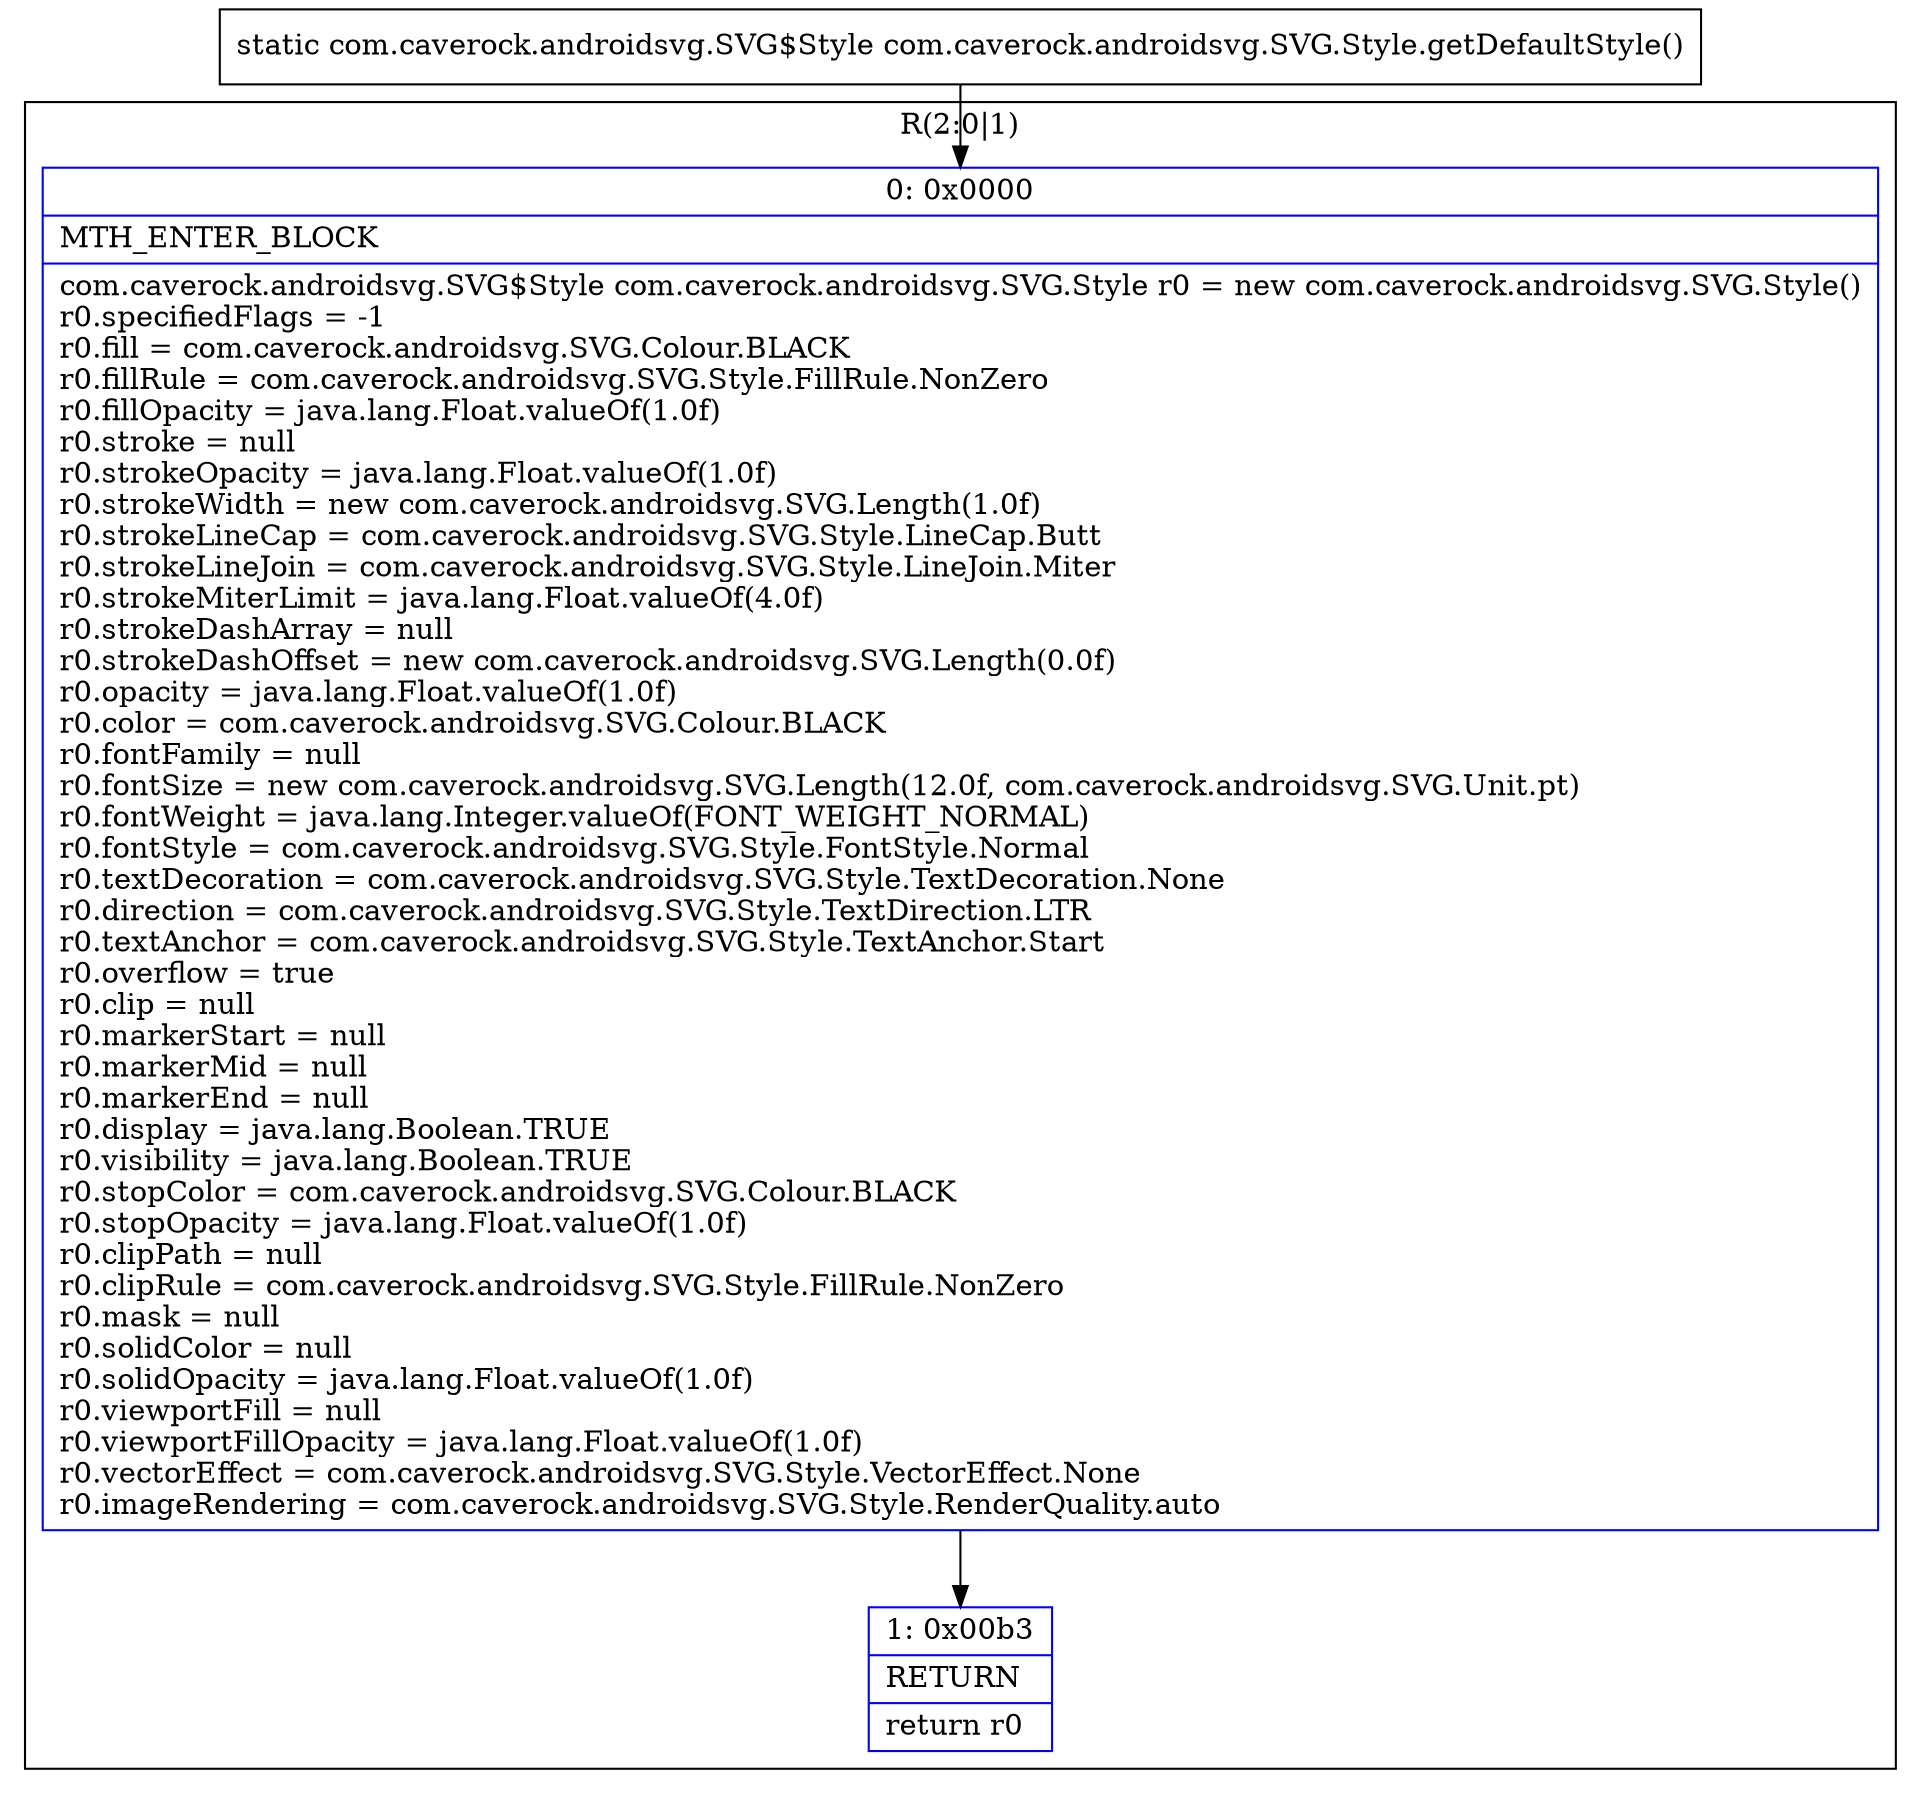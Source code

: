 digraph "CFG forcom.caverock.androidsvg.SVG.Style.getDefaultStyle()Lcom\/caverock\/androidsvg\/SVG$Style;" {
subgraph cluster_Region_1954691977 {
label = "R(2:0|1)";
node [shape=record,color=blue];
Node_0 [shape=record,label="{0\:\ 0x0000|MTH_ENTER_BLOCK\l|com.caverock.androidsvg.SVG$Style com.caverock.androidsvg.SVG.Style r0 = new com.caverock.androidsvg.SVG.Style()\lr0.specifiedFlags = \-1\lr0.fill = com.caverock.androidsvg.SVG.Colour.BLACK\lr0.fillRule = com.caverock.androidsvg.SVG.Style.FillRule.NonZero\lr0.fillOpacity = java.lang.Float.valueOf(1.0f)\lr0.stroke = null\lr0.strokeOpacity = java.lang.Float.valueOf(1.0f)\lr0.strokeWidth = new com.caverock.androidsvg.SVG.Length(1.0f)\lr0.strokeLineCap = com.caverock.androidsvg.SVG.Style.LineCap.Butt\lr0.strokeLineJoin = com.caverock.androidsvg.SVG.Style.LineJoin.Miter\lr0.strokeMiterLimit = java.lang.Float.valueOf(4.0f)\lr0.strokeDashArray = null\lr0.strokeDashOffset = new com.caverock.androidsvg.SVG.Length(0.0f)\lr0.opacity = java.lang.Float.valueOf(1.0f)\lr0.color = com.caverock.androidsvg.SVG.Colour.BLACK\lr0.fontFamily = null\lr0.fontSize = new com.caverock.androidsvg.SVG.Length(12.0f, com.caverock.androidsvg.SVG.Unit.pt)\lr0.fontWeight = java.lang.Integer.valueOf(FONT_WEIGHT_NORMAL)\lr0.fontStyle = com.caverock.androidsvg.SVG.Style.FontStyle.Normal\lr0.textDecoration = com.caverock.androidsvg.SVG.Style.TextDecoration.None\lr0.direction = com.caverock.androidsvg.SVG.Style.TextDirection.LTR\lr0.textAnchor = com.caverock.androidsvg.SVG.Style.TextAnchor.Start\lr0.overflow = true\lr0.clip = null\lr0.markerStart = null\lr0.markerMid = null\lr0.markerEnd = null\lr0.display = java.lang.Boolean.TRUE\lr0.visibility = java.lang.Boolean.TRUE\lr0.stopColor = com.caverock.androidsvg.SVG.Colour.BLACK\lr0.stopOpacity = java.lang.Float.valueOf(1.0f)\lr0.clipPath = null\lr0.clipRule = com.caverock.androidsvg.SVG.Style.FillRule.NonZero\lr0.mask = null\lr0.solidColor = null\lr0.solidOpacity = java.lang.Float.valueOf(1.0f)\lr0.viewportFill = null\lr0.viewportFillOpacity = java.lang.Float.valueOf(1.0f)\lr0.vectorEffect = com.caverock.androidsvg.SVG.Style.VectorEffect.None\lr0.imageRendering = com.caverock.androidsvg.SVG.Style.RenderQuality.auto\l}"];
Node_1 [shape=record,label="{1\:\ 0x00b3|RETURN\l|return r0\l}"];
}
MethodNode[shape=record,label="{static com.caverock.androidsvg.SVG$Style com.caverock.androidsvg.SVG.Style.getDefaultStyle() }"];
MethodNode -> Node_0;
Node_0 -> Node_1;
}

